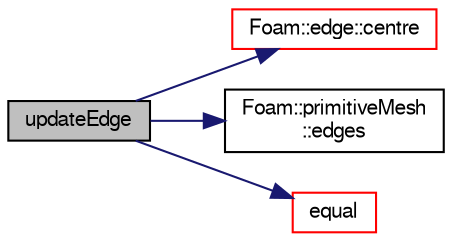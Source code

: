 digraph "updateEdge"
{
  bgcolor="transparent";
  edge [fontname="FreeSans",fontsize="10",labelfontname="FreeSans",labelfontsize="10"];
  node [fontname="FreeSans",fontsize="10",shape=record];
  rankdir="LR";
  Node97 [label="updateEdge",height=0.2,width=0.4,color="black", fillcolor="grey75", style="filled", fontcolor="black"];
  Node97 -> Node98 [color="midnightblue",fontsize="10",style="solid",fontname="FreeSans"];
  Node98 [label="Foam::edge::centre",height=0.2,width=0.4,color="red",URL="$a27210.html#a87a4cbbb775d06be2c2f27bdab4ddb04",tooltip="Return centre (centroid) "];
  Node97 -> Node102 [color="midnightblue",fontsize="10",style="solid",fontname="FreeSans"];
  Node102 [label="Foam::primitiveMesh\l::edges",height=0.2,width=0.4,color="black",URL="$a27530.html#a21d764179912ddda5c6f95193c289846",tooltip="Return mesh edges. Uses calcEdges. "];
  Node97 -> Node103 [color="midnightblue",fontsize="10",style="solid",fontname="FreeSans"];
  Node103 [label="equal",height=0.2,width=0.4,color="red",URL="$a29538.html#a19dc303dda7a030f3129abd2f6d09d81",tooltip="Equivalent to operator== with TrackingData. "];
}
